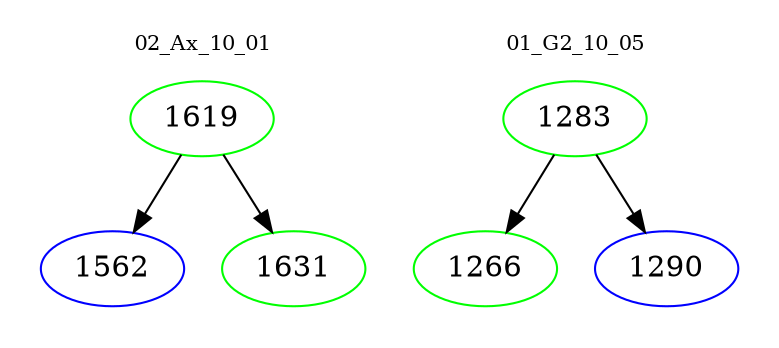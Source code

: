 digraph{
subgraph cluster_0 {
color = white
label = "02_Ax_10_01";
fontsize=10;
T0_1619 [label="1619", color="green"]
T0_1619 -> T0_1562 [color="black"]
T0_1562 [label="1562", color="blue"]
T0_1619 -> T0_1631 [color="black"]
T0_1631 [label="1631", color="green"]
}
subgraph cluster_1 {
color = white
label = "01_G2_10_05";
fontsize=10;
T1_1283 [label="1283", color="green"]
T1_1283 -> T1_1266 [color="black"]
T1_1266 [label="1266", color="green"]
T1_1283 -> T1_1290 [color="black"]
T1_1290 [label="1290", color="blue"]
}
}
